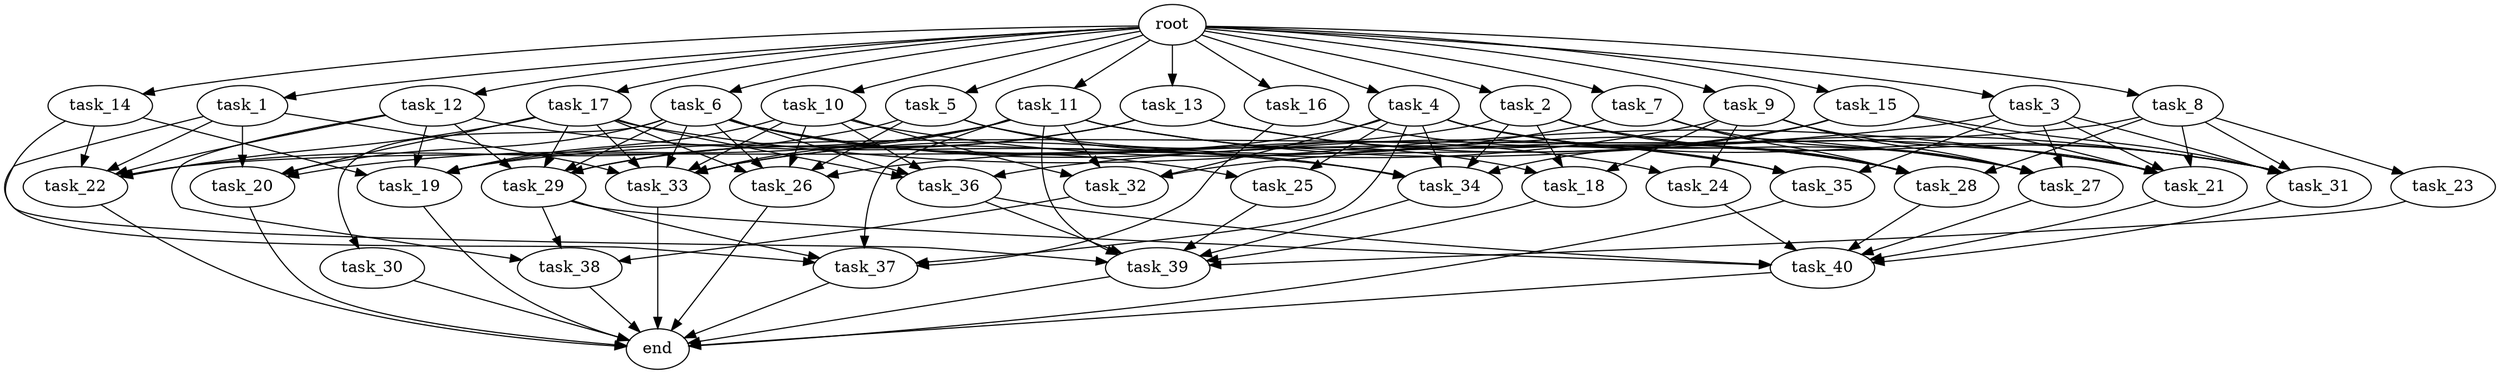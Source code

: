 digraph G {
  root [size="0.000000e+00"];
  task_1 [size="1.630931e+10"];
  task_2 [size="3.994008e+10"];
  task_3 [size="1.865521e+10"];
  task_4 [size="1.193929e+10"];
  task_5 [size="5.940402e+10"];
  task_6 [size="4.033376e+10"];
  task_7 [size="2.953391e+10"];
  task_8 [size="4.548764e+10"];
  task_9 [size="6.837758e+10"];
  task_10 [size="9.877897e+10"];
  task_11 [size="1.468254e+10"];
  task_12 [size="3.136081e+10"];
  task_13 [size="6.006596e+10"];
  task_14 [size="4.704367e+10"];
  task_15 [size="7.109725e+08"];
  task_16 [size="4.774593e+10"];
  task_17 [size="2.727096e+10"];
  task_18 [size="7.111970e+10"];
  task_19 [size="2.963363e+10"];
  task_20 [size="7.264369e+10"];
  task_21 [size="9.585841e+10"];
  task_22 [size="5.679948e+09"];
  task_23 [size="5.318694e+10"];
  task_24 [size="8.917233e+10"];
  task_25 [size="7.725983e+10"];
  task_26 [size="9.185420e+10"];
  task_27 [size="8.954105e+10"];
  task_28 [size="8.002027e+09"];
  task_29 [size="7.507400e+10"];
  task_30 [size="2.893465e+10"];
  task_31 [size="7.459233e+10"];
  task_32 [size="8.228920e+10"];
  task_33 [size="5.723377e+10"];
  task_34 [size="7.292217e+10"];
  task_35 [size="5.766214e+10"];
  task_36 [size="4.212824e+10"];
  task_37 [size="7.926929e+10"];
  task_38 [size="8.039261e+10"];
  task_39 [size="9.978024e+10"];
  task_40 [size="1.323573e+10"];
  end [size="0.000000e+00"];

  root -> task_1 [size="1.000000e-12"];
  root -> task_2 [size="1.000000e-12"];
  root -> task_3 [size="1.000000e-12"];
  root -> task_4 [size="1.000000e-12"];
  root -> task_5 [size="1.000000e-12"];
  root -> task_6 [size="1.000000e-12"];
  root -> task_7 [size="1.000000e-12"];
  root -> task_8 [size="1.000000e-12"];
  root -> task_9 [size="1.000000e-12"];
  root -> task_10 [size="1.000000e-12"];
  root -> task_11 [size="1.000000e-12"];
  root -> task_12 [size="1.000000e-12"];
  root -> task_13 [size="1.000000e-12"];
  root -> task_14 [size="1.000000e-12"];
  root -> task_15 [size="1.000000e-12"];
  root -> task_16 [size="1.000000e-12"];
  root -> task_17 [size="1.000000e-12"];
  task_1 -> task_20 [size="1.816092e+08"];
  task_1 -> task_22 [size="9.466580e+06"];
  task_1 -> task_33 [size="8.176253e+07"];
  task_1 -> task_37 [size="1.585386e+08"];
  task_2 -> task_18 [size="2.370657e+08"];
  task_2 -> task_22 [size="9.466580e+06"];
  task_2 -> task_28 [size="1.333671e+07"];
  task_2 -> task_31 [size="1.243205e+08"];
  task_2 -> task_34 [size="1.458443e+08"];
  task_3 -> task_21 [size="1.597640e+08"];
  task_3 -> task_27 [size="1.790821e+08"];
  task_3 -> task_31 [size="1.243205e+08"];
  task_3 -> task_35 [size="1.922071e+08"];
  task_3 -> task_36 [size="1.053206e+08"];
  task_4 -> task_25 [size="3.862992e+08"];
  task_4 -> task_27 [size="1.790821e+08"];
  task_4 -> task_28 [size="1.333671e+07"];
  task_4 -> task_31 [size="1.243205e+08"];
  task_4 -> task_32 [size="2.057230e+08"];
  task_4 -> task_33 [size="8.176253e+07"];
  task_4 -> task_34 [size="1.458443e+08"];
  task_4 -> task_37 [size="1.585386e+08"];
  task_5 -> task_18 [size="2.370657e+08"];
  task_5 -> task_22 [size="9.466580e+06"];
  task_5 -> task_26 [size="1.837084e+08"];
  task_5 -> task_34 [size="1.458443e+08"];
  task_6 -> task_20 [size="1.816092e+08"];
  task_6 -> task_24 [size="4.458617e+08"];
  task_6 -> task_25 [size="3.862992e+08"];
  task_6 -> task_26 [size="1.837084e+08"];
  task_6 -> task_29 [size="1.501480e+08"];
  task_6 -> task_30 [size="2.893465e+08"];
  task_6 -> task_33 [size="8.176253e+07"];
  task_6 -> task_35 [size="1.922071e+08"];
  task_6 -> task_36 [size="1.053206e+08"];
  task_7 -> task_27 [size="1.790821e+08"];
  task_7 -> task_28 [size="1.333671e+07"];
  task_7 -> task_33 [size="8.176253e+07"];
  task_8 -> task_19 [size="5.926725e+07"];
  task_8 -> task_21 [size="1.597640e+08"];
  task_8 -> task_23 [size="5.318694e+08"];
  task_8 -> task_28 [size="1.333671e+07"];
  task_8 -> task_31 [size="1.243205e+08"];
  task_9 -> task_18 [size="2.370657e+08"];
  task_9 -> task_21 [size="1.597640e+08"];
  task_9 -> task_24 [size="4.458617e+08"];
  task_9 -> task_26 [size="1.837084e+08"];
  task_9 -> task_27 [size="1.790821e+08"];
  task_10 -> task_19 [size="5.926725e+07"];
  task_10 -> task_26 [size="1.837084e+08"];
  task_10 -> task_27 [size="1.790821e+08"];
  task_10 -> task_32 [size="2.057230e+08"];
  task_10 -> task_33 [size="8.176253e+07"];
  task_10 -> task_36 [size="1.053206e+08"];
  task_11 -> task_20 [size="1.816092e+08"];
  task_11 -> task_28 [size="1.333671e+07"];
  task_11 -> task_29 [size="1.501480e+08"];
  task_11 -> task_31 [size="1.243205e+08"];
  task_11 -> task_32 [size="2.057230e+08"];
  task_11 -> task_33 [size="8.176253e+07"];
  task_11 -> task_37 [size="1.585386e+08"];
  task_11 -> task_39 [size="1.425432e+08"];
  task_12 -> task_19 [size="5.926725e+07"];
  task_12 -> task_22 [size="9.466580e+06"];
  task_12 -> task_29 [size="1.501480e+08"];
  task_12 -> task_34 [size="1.458443e+08"];
  task_12 -> task_38 [size="2.679754e+08"];
  task_13 -> task_19 [size="5.926725e+07"];
  task_13 -> task_21 [size="1.597640e+08"];
  task_13 -> task_28 [size="1.333671e+07"];
  task_13 -> task_29 [size="1.501480e+08"];
  task_14 -> task_19 [size="5.926725e+07"];
  task_14 -> task_22 [size="9.466580e+06"];
  task_14 -> task_39 [size="1.425432e+08"];
  task_15 -> task_21 [size="1.597640e+08"];
  task_15 -> task_31 [size="1.243205e+08"];
  task_15 -> task_32 [size="2.057230e+08"];
  task_15 -> task_34 [size="1.458443e+08"];
  task_16 -> task_35 [size="1.922071e+08"];
  task_16 -> task_37 [size="1.585386e+08"];
  task_17 -> task_20 [size="1.816092e+08"];
  task_17 -> task_21 [size="1.597640e+08"];
  task_17 -> task_22 [size="9.466580e+06"];
  task_17 -> task_26 [size="1.837084e+08"];
  task_17 -> task_29 [size="1.501480e+08"];
  task_17 -> task_33 [size="8.176253e+07"];
  task_17 -> task_36 [size="1.053206e+08"];
  task_18 -> task_39 [size="1.425432e+08"];
  task_19 -> end [size="1.000000e-12"];
  task_20 -> end [size="1.000000e-12"];
  task_21 -> task_40 [size="1.890818e+07"];
  task_22 -> end [size="1.000000e-12"];
  task_23 -> task_39 [size="1.425432e+08"];
  task_24 -> task_40 [size="1.890818e+07"];
  task_25 -> task_39 [size="1.425432e+08"];
  task_26 -> end [size="1.000000e-12"];
  task_27 -> task_40 [size="1.890818e+07"];
  task_28 -> task_40 [size="1.890818e+07"];
  task_29 -> task_37 [size="1.585386e+08"];
  task_29 -> task_38 [size="2.679754e+08"];
  task_29 -> task_40 [size="1.890818e+07"];
  task_30 -> end [size="1.000000e-12"];
  task_31 -> task_40 [size="1.890818e+07"];
  task_32 -> task_38 [size="2.679754e+08"];
  task_33 -> end [size="1.000000e-12"];
  task_34 -> task_39 [size="1.425432e+08"];
  task_35 -> end [size="1.000000e-12"];
  task_36 -> task_39 [size="1.425432e+08"];
  task_36 -> task_40 [size="1.890818e+07"];
  task_37 -> end [size="1.000000e-12"];
  task_38 -> end [size="1.000000e-12"];
  task_39 -> end [size="1.000000e-12"];
  task_40 -> end [size="1.000000e-12"];
}
